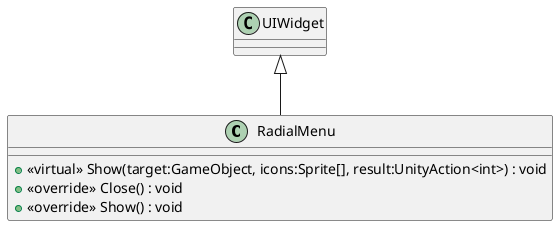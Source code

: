 @startuml
class RadialMenu {
    + <<virtual>> Show(target:GameObject, icons:Sprite[], result:UnityAction<int>) : void
    + <<override>> Close() : void
    + <<override>> Show() : void
}
UIWidget <|-- RadialMenu
@enduml
